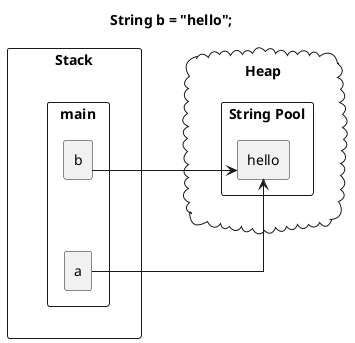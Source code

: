 @startuml
skinparam linetype ortho

title String b = "hello";

rectangle "Stack" {
	rectangle "main" {
		rectangle "b"
		rectangle "a"

		b -[hidden]d- a
	}
}

cloud "Heap" {
	rectangle "String Pool" {
		rectangle "hello"
	}
}

Stack -[hidden]r-Heap
a -r-> hello
b -u-> hello

@enduml